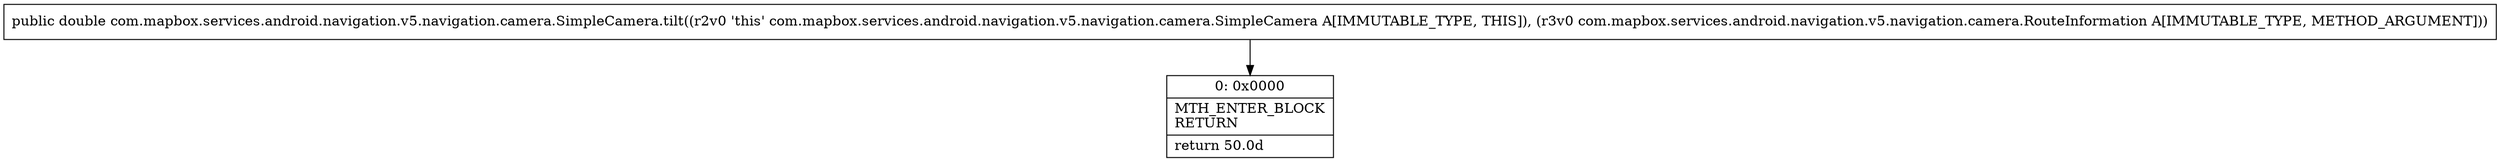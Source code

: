 digraph "CFG forcom.mapbox.services.android.navigation.v5.navigation.camera.SimpleCamera.tilt(Lcom\/mapbox\/services\/android\/navigation\/v5\/navigation\/camera\/RouteInformation;)D" {
Node_0 [shape=record,label="{0\:\ 0x0000|MTH_ENTER_BLOCK\lRETURN\l|return 50.0d\l}"];
MethodNode[shape=record,label="{public double com.mapbox.services.android.navigation.v5.navigation.camera.SimpleCamera.tilt((r2v0 'this' com.mapbox.services.android.navigation.v5.navigation.camera.SimpleCamera A[IMMUTABLE_TYPE, THIS]), (r3v0 com.mapbox.services.android.navigation.v5.navigation.camera.RouteInformation A[IMMUTABLE_TYPE, METHOD_ARGUMENT])) }"];
MethodNode -> Node_0;
}

